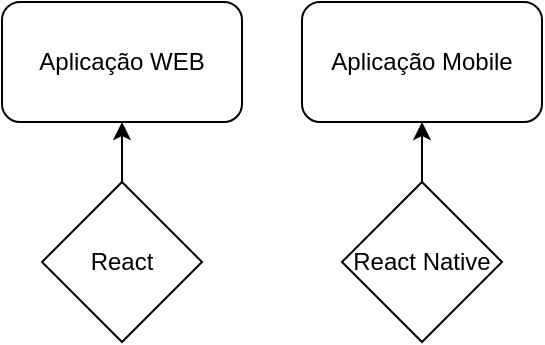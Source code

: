 <mxfile version="26.2.14">
  <diagram id="C5RBs43oDa-KdzZeNtuy" name="Page-1">
    <mxGraphModel dx="866" dy="448" grid="1" gridSize="10" guides="1" tooltips="1" connect="1" arrows="1" fold="1" page="1" pageScale="1" pageWidth="827" pageHeight="1169" math="0" shadow="0">
      <root>
        <mxCell id="WIyWlLk6GJQsqaUBKTNV-0" />
        <mxCell id="WIyWlLk6GJQsqaUBKTNV-1" parent="WIyWlLk6GJQsqaUBKTNV-0" />
        <mxCell id="f0JRwleMgveNQKI5Twcg-0" value="Aplicação WEB" style="rounded=1;whiteSpace=wrap;html=1;" vertex="1" parent="WIyWlLk6GJQsqaUBKTNV-1">
          <mxGeometry x="120" y="60" width="120" height="60" as="geometry" />
        </mxCell>
        <mxCell id="f0JRwleMgveNQKI5Twcg-1" value="Aplicação Mobile" style="rounded=1;whiteSpace=wrap;html=1;" vertex="1" parent="WIyWlLk6GJQsqaUBKTNV-1">
          <mxGeometry x="270" y="60" width="120" height="60" as="geometry" />
        </mxCell>
        <mxCell id="f0JRwleMgveNQKI5Twcg-4" value="" style="edgeStyle=orthogonalEdgeStyle;rounded=0;orthogonalLoop=1;jettySize=auto;html=1;" edge="1" parent="WIyWlLk6GJQsqaUBKTNV-1" source="f0JRwleMgveNQKI5Twcg-2" target="f0JRwleMgveNQKI5Twcg-0">
          <mxGeometry relative="1" as="geometry" />
        </mxCell>
        <mxCell id="f0JRwleMgveNQKI5Twcg-2" value="React" style="rhombus;whiteSpace=wrap;html=1;" vertex="1" parent="WIyWlLk6GJQsqaUBKTNV-1">
          <mxGeometry x="140" y="150" width="80" height="80" as="geometry" />
        </mxCell>
        <mxCell id="f0JRwleMgveNQKI5Twcg-5" value="" style="edgeStyle=orthogonalEdgeStyle;rounded=0;orthogonalLoop=1;jettySize=auto;html=1;" edge="1" parent="WIyWlLk6GJQsqaUBKTNV-1" source="f0JRwleMgveNQKI5Twcg-3" target="f0JRwleMgveNQKI5Twcg-1">
          <mxGeometry relative="1" as="geometry" />
        </mxCell>
        <mxCell id="f0JRwleMgveNQKI5Twcg-3" value="React Native" style="rhombus;whiteSpace=wrap;html=1;" vertex="1" parent="WIyWlLk6GJQsqaUBKTNV-1">
          <mxGeometry x="290" y="150" width="80" height="80" as="geometry" />
        </mxCell>
      </root>
    </mxGraphModel>
  </diagram>
</mxfile>
